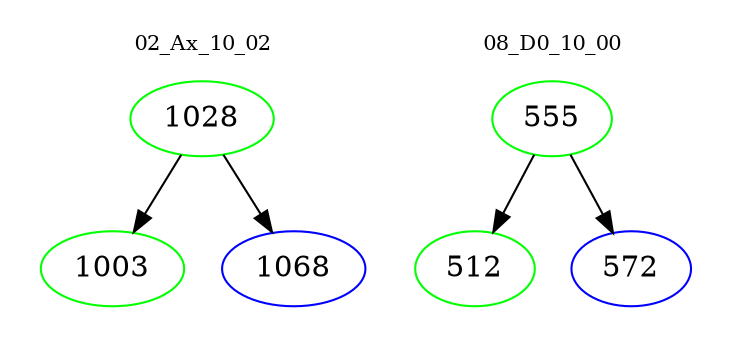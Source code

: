 digraph{
subgraph cluster_0 {
color = white
label = "02_Ax_10_02";
fontsize=10;
T0_1028 [label="1028", color="green"]
T0_1028 -> T0_1003 [color="black"]
T0_1003 [label="1003", color="green"]
T0_1028 -> T0_1068 [color="black"]
T0_1068 [label="1068", color="blue"]
}
subgraph cluster_1 {
color = white
label = "08_D0_10_00";
fontsize=10;
T1_555 [label="555", color="green"]
T1_555 -> T1_512 [color="black"]
T1_512 [label="512", color="green"]
T1_555 -> T1_572 [color="black"]
T1_572 [label="572", color="blue"]
}
}
